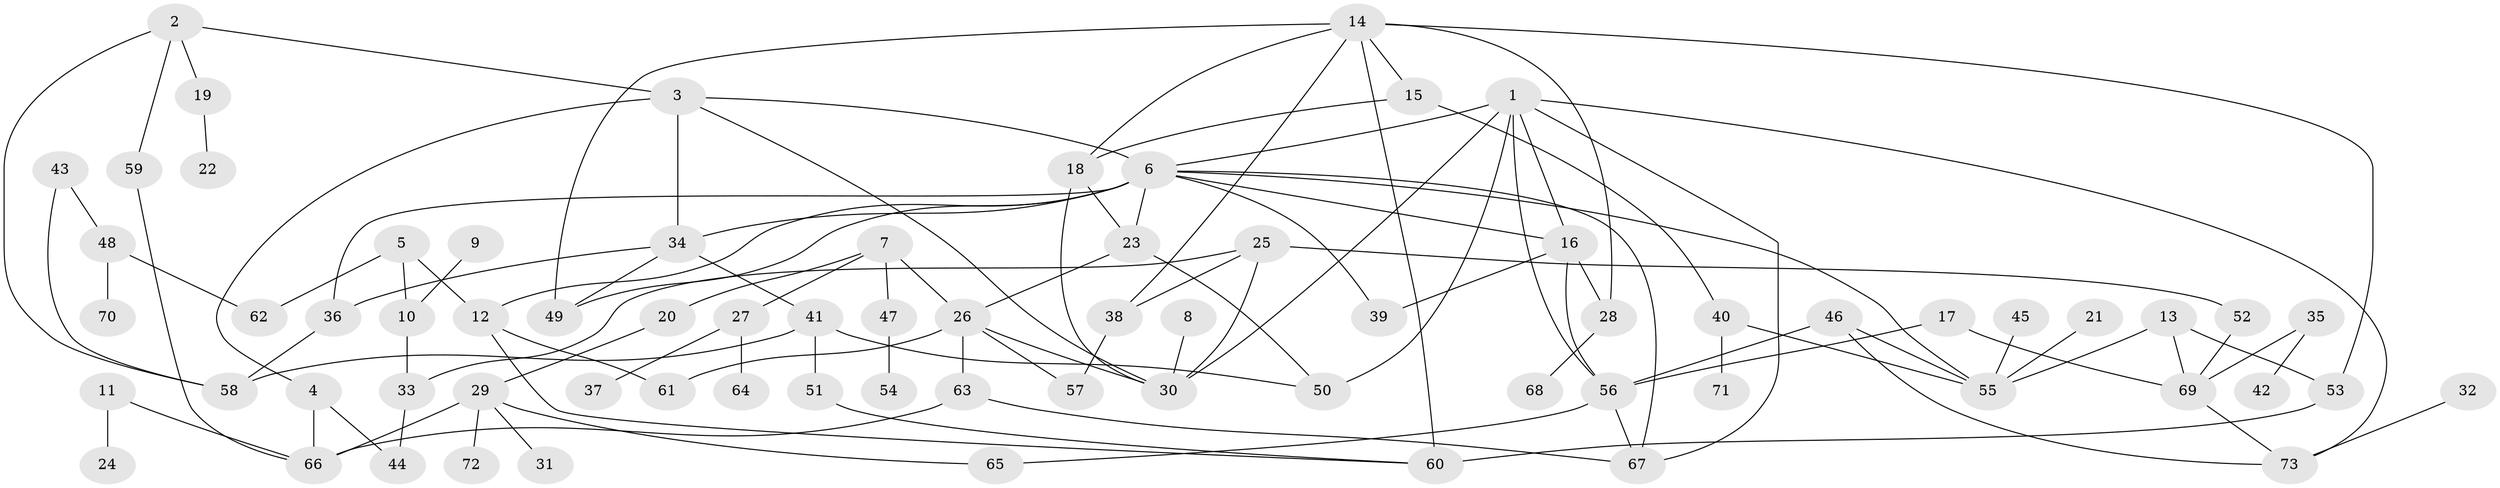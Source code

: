 // original degree distribution, {6: 0.038461538461538464, 7: 0.019230769230769232, 4: 0.09615384615384616, 5: 0.08653846153846154, 11: 0.009615384615384616, 1: 0.25, 2: 0.2692307692307692, 3: 0.23076923076923078}
// Generated by graph-tools (version 1.1) at 2025/35/03/04/25 23:35:59]
// undirected, 73 vertices, 111 edges
graph export_dot {
  node [color=gray90,style=filled];
  1;
  2;
  3;
  4;
  5;
  6;
  7;
  8;
  9;
  10;
  11;
  12;
  13;
  14;
  15;
  16;
  17;
  18;
  19;
  20;
  21;
  22;
  23;
  24;
  25;
  26;
  27;
  28;
  29;
  30;
  31;
  32;
  33;
  34;
  35;
  36;
  37;
  38;
  39;
  40;
  41;
  42;
  43;
  44;
  45;
  46;
  47;
  48;
  49;
  50;
  51;
  52;
  53;
  54;
  55;
  56;
  57;
  58;
  59;
  60;
  61;
  62;
  63;
  64;
  65;
  66;
  67;
  68;
  69;
  70;
  71;
  72;
  73;
  1 -- 6 [weight=1.0];
  1 -- 16 [weight=1.0];
  1 -- 30 [weight=1.0];
  1 -- 50 [weight=1.0];
  1 -- 56 [weight=1.0];
  1 -- 67 [weight=1.0];
  1 -- 73 [weight=1.0];
  2 -- 3 [weight=1.0];
  2 -- 19 [weight=1.0];
  2 -- 58 [weight=1.0];
  2 -- 59 [weight=1.0];
  3 -- 4 [weight=1.0];
  3 -- 6 [weight=1.0];
  3 -- 30 [weight=1.0];
  3 -- 34 [weight=1.0];
  4 -- 44 [weight=1.0];
  4 -- 66 [weight=1.0];
  5 -- 10 [weight=1.0];
  5 -- 12 [weight=1.0];
  5 -- 62 [weight=1.0];
  6 -- 12 [weight=1.0];
  6 -- 16 [weight=1.0];
  6 -- 23 [weight=1.0];
  6 -- 34 [weight=1.0];
  6 -- 36 [weight=1.0];
  6 -- 39 [weight=1.0];
  6 -- 49 [weight=1.0];
  6 -- 55 [weight=1.0];
  6 -- 67 [weight=1.0];
  7 -- 20 [weight=1.0];
  7 -- 26 [weight=1.0];
  7 -- 27 [weight=1.0];
  7 -- 47 [weight=1.0];
  8 -- 30 [weight=1.0];
  9 -- 10 [weight=1.0];
  10 -- 33 [weight=2.0];
  11 -- 24 [weight=1.0];
  11 -- 66 [weight=1.0];
  12 -- 60 [weight=1.0];
  12 -- 61 [weight=1.0];
  13 -- 53 [weight=1.0];
  13 -- 55 [weight=1.0];
  13 -- 69 [weight=1.0];
  14 -- 15 [weight=1.0];
  14 -- 18 [weight=1.0];
  14 -- 28 [weight=1.0];
  14 -- 38 [weight=1.0];
  14 -- 49 [weight=1.0];
  14 -- 53 [weight=1.0];
  14 -- 60 [weight=1.0];
  15 -- 18 [weight=1.0];
  15 -- 40 [weight=1.0];
  16 -- 28 [weight=1.0];
  16 -- 39 [weight=1.0];
  16 -- 56 [weight=1.0];
  17 -- 56 [weight=1.0];
  17 -- 69 [weight=1.0];
  18 -- 23 [weight=1.0];
  18 -- 30 [weight=1.0];
  19 -- 22 [weight=1.0];
  20 -- 29 [weight=1.0];
  21 -- 55 [weight=1.0];
  23 -- 26 [weight=1.0];
  23 -- 50 [weight=1.0];
  25 -- 30 [weight=1.0];
  25 -- 33 [weight=1.0];
  25 -- 38 [weight=1.0];
  25 -- 52 [weight=1.0];
  26 -- 30 [weight=1.0];
  26 -- 57 [weight=1.0];
  26 -- 61 [weight=1.0];
  26 -- 63 [weight=1.0];
  27 -- 37 [weight=1.0];
  27 -- 64 [weight=1.0];
  28 -- 68 [weight=1.0];
  29 -- 31 [weight=1.0];
  29 -- 65 [weight=1.0];
  29 -- 66 [weight=1.0];
  29 -- 72 [weight=1.0];
  32 -- 73 [weight=1.0];
  33 -- 44 [weight=1.0];
  34 -- 36 [weight=1.0];
  34 -- 41 [weight=1.0];
  34 -- 49 [weight=1.0];
  35 -- 42 [weight=1.0];
  35 -- 69 [weight=1.0];
  36 -- 58 [weight=1.0];
  38 -- 57 [weight=1.0];
  40 -- 55 [weight=1.0];
  40 -- 71 [weight=1.0];
  41 -- 50 [weight=1.0];
  41 -- 51 [weight=1.0];
  41 -- 58 [weight=1.0];
  43 -- 48 [weight=1.0];
  43 -- 58 [weight=1.0];
  45 -- 55 [weight=1.0];
  46 -- 55 [weight=1.0];
  46 -- 56 [weight=1.0];
  46 -- 73 [weight=1.0];
  47 -- 54 [weight=1.0];
  48 -- 62 [weight=1.0];
  48 -- 70 [weight=1.0];
  51 -- 60 [weight=1.0];
  52 -- 69 [weight=1.0];
  53 -- 60 [weight=2.0];
  56 -- 65 [weight=1.0];
  56 -- 67 [weight=1.0];
  59 -- 66 [weight=1.0];
  63 -- 66 [weight=1.0];
  63 -- 67 [weight=1.0];
  69 -- 73 [weight=1.0];
}
